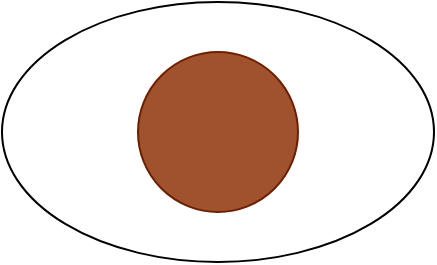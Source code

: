 <mxfile version="20.6.0" type="device"><diagram id="MSLLbvlq_YNioyMjc6PS" name="Page-1"><mxGraphModel dx="997" dy="1098" grid="1" gridSize="10" guides="1" tooltips="1" connect="1" arrows="1" fold="1" page="1" pageScale="1" pageWidth="827" pageHeight="1169" math="0" shadow="0"><root><mxCell id="0"/><mxCell id="1" parent="0"/><mxCell id="pYO_hoNer0g5MiAtk1Cn-2" value="" style="ellipse;whiteSpace=wrap;html=1;" vertex="1" parent="1"><mxGeometry x="414" y="890" width="216" height="130" as="geometry"/></mxCell><mxCell id="pYO_hoNer0g5MiAtk1Cn-3" value="" style="ellipse;whiteSpace=wrap;html=1;aspect=fixed;fillColor=#a0522d;fontColor=#ffffff;strokeColor=#6D1F00;" vertex="1" parent="1"><mxGeometry x="482" y="915" width="80" height="80" as="geometry"/></mxCell></root></mxGraphModel></diagram></mxfile>